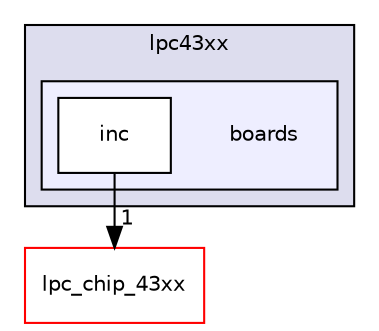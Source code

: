 digraph "muju/externals/base/soc/lpc43xx/boards" {
  compound=true
  node [ fontsize="10", fontname="Helvetica"];
  edge [ labelfontsize="10", labelfontname="Helvetica"];
  subgraph clusterdir_dfec0b345460144aed1519f795ee1f52 {
    graph [ bgcolor="#ddddee", pencolor="black", label="lpc43xx" fontname="Helvetica", fontsize="10", URL="dir_dfec0b345460144aed1519f795ee1f52.html"]
  subgraph clusterdir_48cd1af68eaa6e15d687d7ecee8d08b7 {
    graph [ bgcolor="#eeeeff", pencolor="black", label="" URL="dir_48cd1af68eaa6e15d687d7ecee8d08b7.html"];
    dir_48cd1af68eaa6e15d687d7ecee8d08b7 [shape=plaintext label="boards"];
    dir_d91befa4ec7ae48e910fc0610b7c471d [shape=box label="inc" color="black" fillcolor="white" style="filled" URL="dir_d91befa4ec7ae48e910fc0610b7c471d.html"];
  }
  }
  dir_b88a78d1581bf098e52b184247b64f14 [shape=box label="lpc_chip_43xx" fillcolor="white" style="filled" color="red" URL="dir_b88a78d1581bf098e52b184247b64f14.html"];
  dir_d91befa4ec7ae48e910fc0610b7c471d->dir_b88a78d1581bf098e52b184247b64f14 [headlabel="1", labeldistance=1.5 headhref="dir_000047_000048.html"];
}

